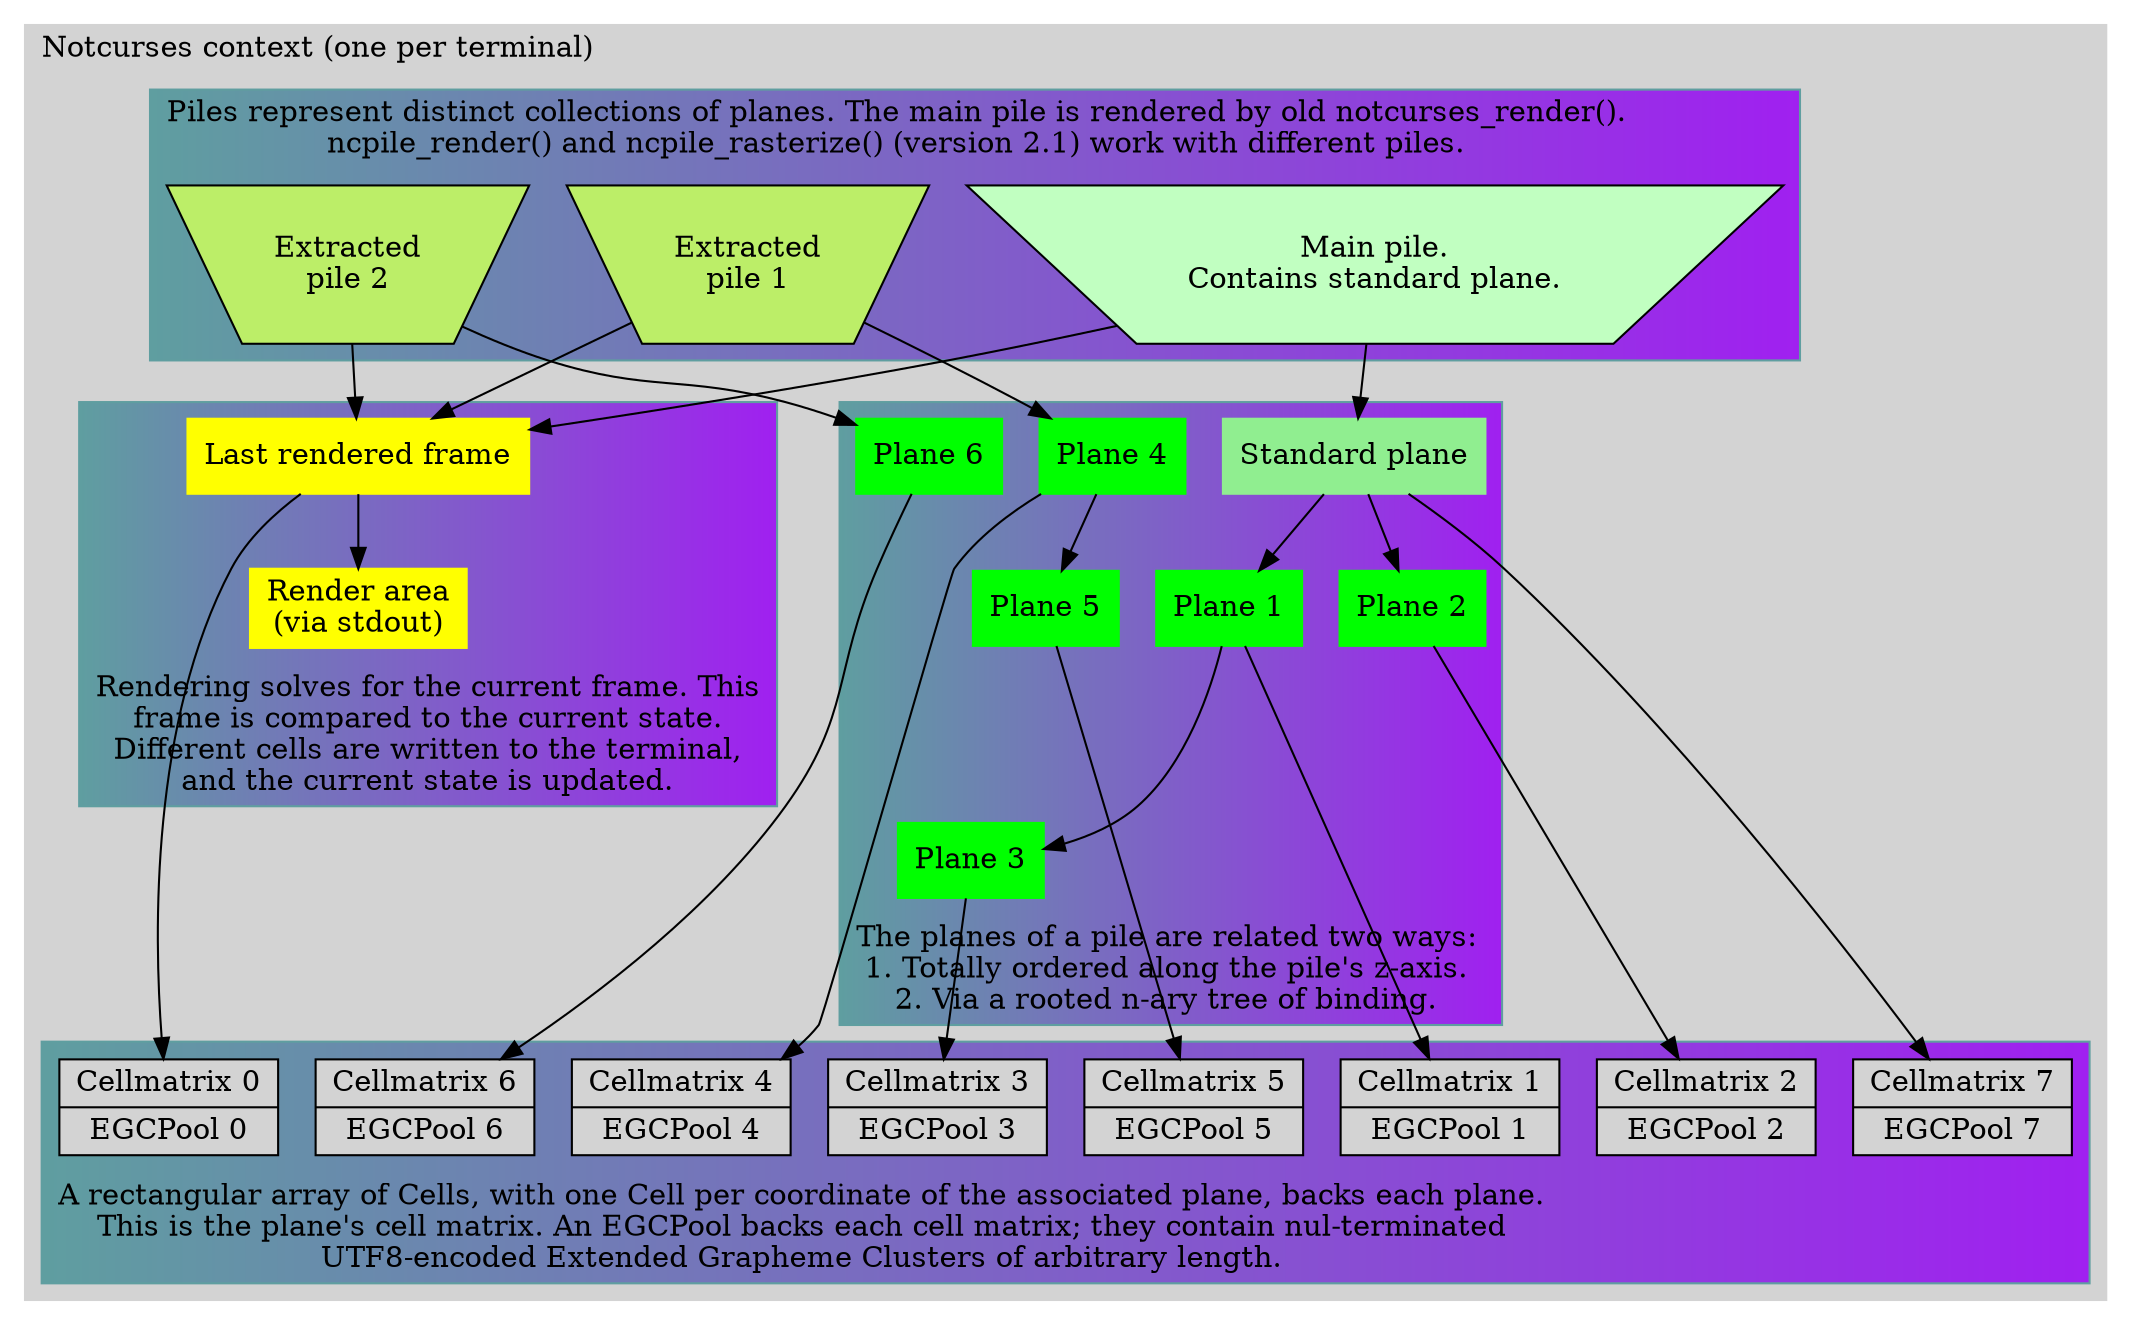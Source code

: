 digraph G {
  subgraph clusterNotcurses {
    labeljust="l";
    label = "Notcurses context (one per terminal)"
    style = filled;
    color = lightgrey;
    compound = "true"
    subgraph clusterRedner {
      label="Rendering solves for the current frame. This\nframe is compared to the current state.\nDifferent cells are written to the terminal,\nand the current state is updated."
      style="filled"
      color="cadetblue:purple"
      LastFrame [ shape=rectangle label="Last rendered frame" style=filled color=yellow ]
      RenderArea [ shape=rectangle label="Render area\n(via stdout)" style=filled color=yellow ]
      labelloc="b"
    }
    subgraph clusterZaxis {
      label="Piles represent distinct collections of planes. The main pile is rendered by old notcurses_render().\nncpile_render() and ncpile_rasterize() (version 2.1) work with different piles."
      style=filled;
      color="cadetblue:purple";
      pileMain [ label="Main pile.\nContains standard plane." style="filled" fillcolor=darkseagreen1 shape=invtrapezium ]
      pile1 [ label="Extracted\npile 1" style="filled" fillcolor=darkolivegreen2 shape=invtrapezium ]
      pile2 [ label="Extracted\npile 2" style="filled" fillcolor=darkolivegreen2 shape=invtrapezium ]
      { rank=same; pileMain pile1 pile2 }
    }
    pileMain -> LastFrame
    pile1 -> LastFrame
    pile2 -> LastFrame
    LastFrame -> RenderArea
    subgraph clusterPlanes {
      labelloc="b"
      label="The planes of a pile are related two ways:\n1. Totally ordered along the pile's z-axis.\n2. Via a rooted n-ary tree of binding."
      style=filled;
      color="cadetblue:purple";
      planeStd [ label="Standard plane" shape=rectangle color="lightgreen" style=filled ]
      plane1 [ label="Plane 1" shape=rectangle color="green" style=filled ]
      plane2 [ label="Plane 2" shape=rectangle color="green" style=filled ]
      plane3 [ label="Plane 3" shape=rectangle color="green" style=filled ]
      plane4 [ label="Plane 4" shape=rectangle color="green" style=filled ]
      plane5 [ label="Plane 5" shape=rectangle color="green" style=filled ]
      plane6 [ label="Plane 6" shape=rectangle color="green" style=filled ]
      pileMain -> planeStd
      planeStd -> plane1
      planeStd -> plane2
      plane1 -> plane3
      pile1 -> plane4
      plane4 -> plane5
      pile2 -> plane6
    }
    subgraph clusterMatrices {
      labelloc="b"
      label="A rectangular array of Cells, with one Cell per coordinate of the associated plane, backs each plane.\nThis is the plane's cell matrix. An EGCPool backs each cell matrix; they contain nul-terminated\nUTF8-encoded Extended Grapheme Clusters of arbitrary length."
      style=filled;
      color="cadetblue:purple";
      cMatrix0 [ label="{{Cellmatrix 0}|{EGCPool 0}}" shape=record style=filled ]
      cMatrix1 [ label="{{Cellmatrix 1}|{EGCPool 1}}" shape=record style=filled ]
      cMatrix2 [ label="{{Cellmatrix 2}|{EGCPool 2}}" shape=record style=filled ]
      cMatrix3 [ label="{{Cellmatrix 3}|{EGCPool 3}}" shape=record style=filled ]
      cMatrix4 [ label="{{Cellmatrix 4}|{EGCPool 4}}" shape=record style=filled ]
      cMatrix5 [ label="{{Cellmatrix 5}|{EGCPool 5}}" shape=record style=filled ]
      cMatrix6 [ label="{{Cellmatrix 6}|{EGCPool 6}}" shape=record style=filled ]
      cMatrix7 [ label="{{Cellmatrix 7}|{EGCPool 7}}" shape=record style=filled ]
      plane1 -> cMatrix1
      plane2 -> cMatrix2
      plane3 -> cMatrix3
      plane4 -> cMatrix4
      plane5 -> cMatrix5
      plane6 -> cMatrix6
      LastFrame -> cMatrix0
      planeStd -> cMatrix7
    }
  }
}
